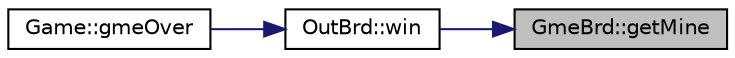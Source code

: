 digraph "GmeBrd::getMine"
{
 // INTERACTIVE_SVG=YES
 // LATEX_PDF_SIZE
  edge [fontname="Helvetica",fontsize="10",labelfontname="Helvetica",labelfontsize="10"];
  node [fontname="Helvetica",fontsize="10",shape=record];
  rankdir="RL";
  Node1 [label="GmeBrd::getMine",height=0.2,width=0.4,color="black", fillcolor="grey75", style="filled", fontcolor="black",tooltip=" "];
  Node1 -> Node2 [dir="back",color="midnightblue",fontsize="10",style="solid",fontname="Helvetica"];
  Node2 [label="OutBrd::win",height=0.2,width=0.4,color="black", fillcolor="white", style="filled",URL="$d0/df1/class_out_brd.html#a3b1441409df7b1460bdc5b57734b1064",tooltip=" "];
  Node2 -> Node3 [dir="back",color="midnightblue",fontsize="10",style="solid",fontname="Helvetica"];
  Node3 [label="Game::gmeOver",height=0.2,width=0.4,color="black", fillcolor="white", style="filled",URL="$dd/d1f/class_game.html#a42016555166b4ab075e1db5224a65d7d",tooltip=" "];
}
